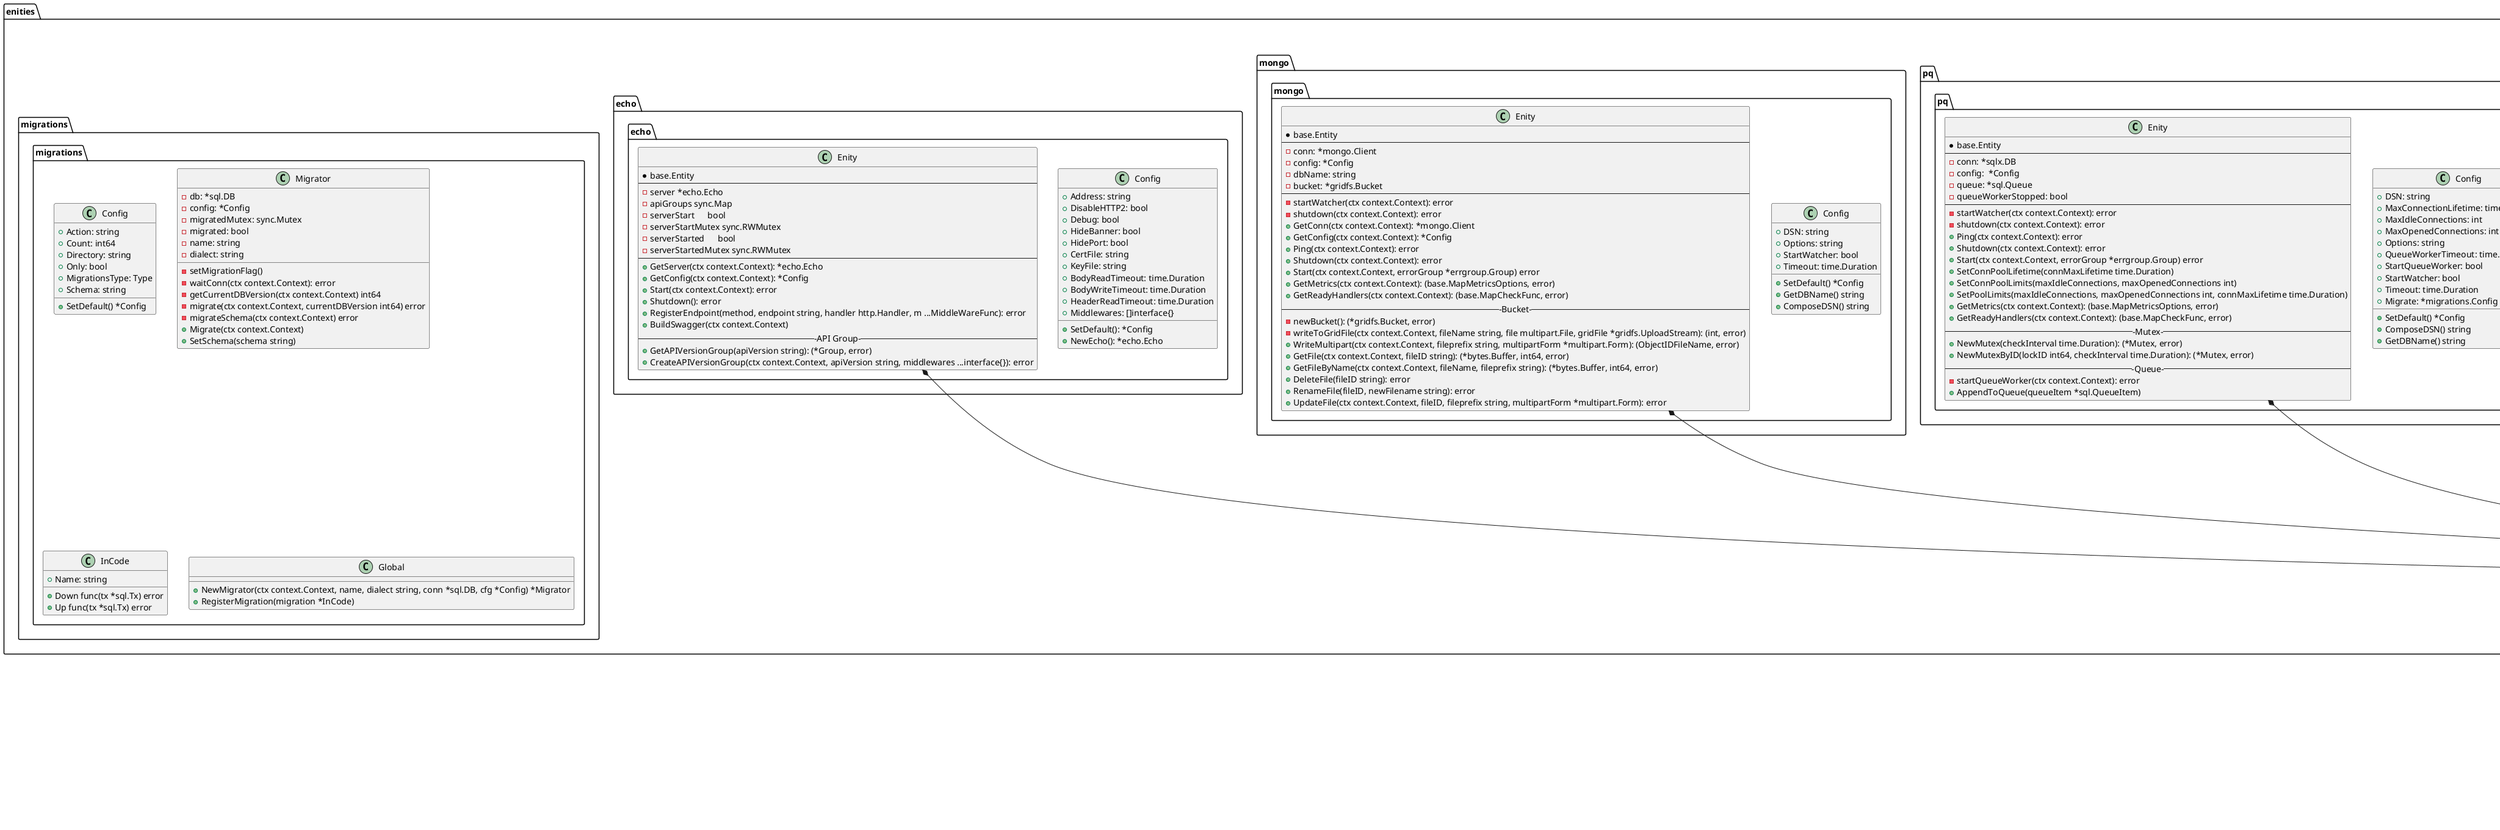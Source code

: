 @startuml go-garage

package base {
    class base.StatsStorage {
        -readyCheck: MapCheckFunc
        -aliveCheck: MapCheckFunc
        -metrics: MapMetricsOptions
        -metricsMutex: sync.RWMutex
        +GetAliveHandlers(ctx context.Context) MapCheckFunc
        +GetMetrics(ctx context.Context) MapMetricsOptions 
        +GetReadyHandlers(ctx context.Context) MapCheckFunc
    }

    class base.Enity {
        *StatsStorage
        ---
        -name: string
        -providerName: string
        -shuttingDown: bool
        -watcherStopped: bool
        ---
        +GetName(): string
        +GetFullName(): string
        +IsShuttingDown(): bool
        +SetShuttingDown(v bool)
        +IsWatcherStopped(): bool
        +SetWatcherStopped(v bool)
        +GetLogger(ctx context.Context): *zerolog.Logger
    }

    base.Enity *-- base.StatsStorage
}

package app {
    interface app.EnityGateway {
        +Shutdown(ctx context.Context): error
        +Start(ctx context.Context): error
        +GetMetrics(ctx context.Context): (MapMetricsOptions, error)
        +GetAliveHandlers(ctx context.Context): (MapCheckFunc, error)
        +GetReadyHandlers(ctx context.Context): (MapCheckFunc, error)
    }

    class app.Manager {
        *base.StatsStorage
        ---
        -entitys: sync.Map
        -errAnswer(ctx context.Context, w http.ResponseWriter, msg, code string)
        -readyCheckHandler(w http.ResponseWriter, r *http.Request)
        -aliveCheckHandler(w http.ResponseWriter, r *http.Request)
        -prometheusMiddleware(handler http.Handler) http.Handler
	    -statsHTTPEnityName: string
        +Add(ctx context.Context, enityName string, enity EnityGateway): error
        +Get(ctx context.Context, enityName string): (EnityGateway, error)
        +Range(ctx context.Context, f func(k, v interface{}) bool) error
        +Shutdown(ctx context.Context): error
        +Start(ctx context.Context): error
        +Loop(ctx context.Context): error
    }
}

package enities {
    package redis {
        class redis.Mutex {
            -conn: *rejson.Client
            -lockKey: string
            -lockValue: string
            -checkInterval: time.Duration
            -expire: time.Duration
            -locked: bool
            -mu: sync.RWMutex
            -commonLock(ctx context.Context): (err error)
            -commonUnlock(ctx context.Context): (err error)
            -commonExtend(ctx context.Context, timeout time.Duration): (err error)
            +Lock(ctx context.Context): (err error)
            +Unlock(ctx context.Context): (err error)
            +Extend(ctx context.Context, timeout time.Duration): (err error)
        }

        class redis.Config {
            +DSN: string
            +MaxConnectionLifetime: time.Duration
            +MinIdleConnections: int
            +MaxOpenedConnections: int
            +StartWatcher: bool
            +Timeout: time.Duration
            +KeyPrefix: string
            +ClearTime: time.Duration
            +SetDefault(): *Config
            +GetOptions(): (*redis.Options, error)
        }

        class redis.Enity {
            *base.Entity
            ---
            -conn: *rejson.Client
            -config: *Config
            -startWatcher(ctx context.Context)
            ---
            -shutdown(ctx context.Context) error
            -watcher(ctx context.Context) bool
            +Ping(ctx context.Context) error
            +GetConn(): *rejson.Client
            +GetConfig(): *Config
            +Shutdown(ctx context.Context) error
            +Start(ctx context.Context) error
            +SetConnPoolLifetime(connMaxLifetime time.Duration)
            +SetConnPoolLimits(minIdleConnections, maxOpenedConnections int)
            +WaitForEstablishing(ctx context.Context)
            +Get(ctx context.Context, key string, value interface{}): error
            +JSONGet(ctx context.Context, key, path string, value interface{})
            +Set(ctx context.Context, key string, value interface{}): error
            +SetNX(ctx context.Context, key string, value interface{}): error
            +JSONSet(ctx context.Context, key, path, json string): error
            +JSONSetNX(ctx context.Context, key, path, json string): error
            +Delete(ctx context.Context, key string): error
            +Size(ctx context.Context): (int, error)
            +GetMetrics(ctx context.Context): (base.MapMetricsOptions, error)
            +GetReadyHandlers(ctx context.Context): (base.MapCheckFunc, error)
            ---Mutex---
            +NewMutex(expire, checkInterval time.Duration): (*Mutex, error)
            +NewMutexByID(lockID string, expire, checkInterval time.Duration): (*Mutex, error)
        }

        redis.Enity *-- base.Enity
    }

    package pq {
        class pq.Config {
            +DSN: string
            +MaxConnectionLifetime: time.Duration
            +MaxIdleConnections: int
            +MaxOpenedConnections: int
            +Options: string
            +QueueWorkerTimeout: time.Duration
            +StartQueueWorker: bool
            +StartWatcher: bool
            +Timeout: time.Duration
            +Migrate: *migrations.Config
            +SetDefault() *Config
            +ComposeDSN() string
            +GetDBName() string
        }

        class pq.Enity {
            *base.Entity
            ---
            -conn: *sqlx.DB
            -config:  *Config
            -queue: *sql.Queue
            -queueWorkerStopped: bool
            ---
            -startWatcher(ctx context.Context): error
            -shutdown(ctx context.Context): error
            +Ping(ctx context.Context): error
            +Shutdown(ctx context.Context): error
            +Start(ctx context.Context, errorGroup *errgroup.Group) error
            +SetConnPoolLifetime(connMaxLifetime time.Duration)
            +SetConnPoolLimits(maxIdleConnections, maxOpenedConnections int)
            +SetPoolLimits(maxIdleConnections, maxOpenedConnections int, connMaxLifetime time.Duration)
            +GetMetrics(ctx context.Context): (base.MapMetricsOptions, error)
            +GetReadyHandlers(ctx context.Context): (base.MapCheckFunc, error)
            ---Mutex---
            +NewMutex(checkInterval time.Duration): (*Mutex, error)
            +NewMutexByID(lockID int64, checkInterval time.Duration): (*Mutex, error)
            ---Queue---
            -startQueueWorker(ctx context.Context): error
            +AppendToQueue(queueItem *sql.QueueItem)
        }

        pq.Enity *-- base.Enity
    }

    package migrations {
        class migrations.Config {
            +Action: string
            +Count: int64
            +Directory: string
            +Only: bool
            +MigrationsType: Type
            +Schema: string
            +SetDefault() *Config
        }

        class migrations.Migrator {
            -db: *sql.DB
            -config: *Config
            -migratedMutex: sync.Mutex
            -migrated: bool
            -name: string
            -dialect: string
            -setMigrationFlag()
            -waitConn(ctx context.Context): error
            -getCurrentDBVersion(ctx context.Context) int64
            -migrate(ctx context.Context, currentDBVersion int64) error
            -migrateSchema(ctx context.Context) error
            +Migrate(ctx context.Context)
            +SetSchema(schema string)
        }

        class migrations.InCode {
            +Name: string
            +Down func(tx *sql.Tx) error
            +Up func(tx *sql.Tx) error
        }

        class migrations.Global {
            +NewMigrator(ctx context.Context, name, dialect string, conn *sql.DB, cfg *Config) *Migrator
            +RegisterMigration(migration *InCode)
        }
    }

    package mongo {
        class mongo.Config {
            +DSN: string
            +Options: string
            +StartWatcher: bool
            +Timeout: time.Duration
            +SetDefault() *Config
            +GetDBName() string
            +ComposeDSN() string
        }

        class mongo.Enity {
            *base.Entity
            ---
            -conn: *mongo.Client
            -config: *Config
            -dbName: string
            -bucket: *gridfs.Bucket
            ---
            -startWatcher(ctx context.Context): error
            -shutdown(ctx context.Context): error
            +GetConn(ctx context.Context): *mongo.Client
            +GetConfig(ctx context.Context): *Config
            +Ping(ctx context.Context): error
            +Shutdown(ctx context.Context): error
            +Start(ctx context.Context, errorGroup *errgroup.Group) error
            +GetMetrics(ctx context.Context): (base.MapMetricsOptions, error)
            +GetReadyHandlers(ctx context.Context): (base.MapCheckFunc, error)
            ---Bucket---
            -newBucket(): (*gridfs.Bucket, error)
            -writeToGridFile(ctx context.Context, fileName string, file multipart.File, gridFile *gridfs.UploadStream): (int, error)
            +WriteMultipart(ctx context.Context, fileprefix string, multipartForm *multipart.Form): (ObjectIDFileName, error)
            +GetFile(ctx context.Context, fileID string): (*bytes.Buffer, int64, error)
            +GetFileByName(ctx context.Context, fileName, fileprefix string): (*bytes.Buffer, int64, error)
            +DeleteFile(fileID string): error
            +RenameFile(fileID, newFilename string): error
            +UpdateFile(ctx context.Context, fileID, fileprefix string, multipartForm *multipart.Form): error
        }

        mongo.Enity *-- base.Enity
    }

    package echo {
        class echo.Config {
            +Address: string
            +DisableHTTP2: bool
            +Debug: bool
            +HideBanner: bool
            +HidePort: bool
            +CertFile: string
            +KeyFile: string
            +BodyReadTimeout: time.Duration
            +BodyWriteTimeout: time.Duration
            +HeaderReadTimeout: time.Duration
            +Middlewares: []interface{}
            +SetDefault(): *Config
            +NewEcho(): *echo.Echo
        }

        class echo.Enity {
            *base.Entity
            ---
            -server *echo.Echo
            -apiGroups sync.Map
            -serverStart      bool
            -serverStartMutex sync.RWMutex
            -serverStarted      bool
            -serverStartedMutex sync.RWMutex
            ---
            +GetServer(ctx context.Context): *echo.Echo
            +GetConfig(ctx context.Context): *Config
            +Start(ctx context.Context): error
            +Shutdown(): error
            +RegisterEndpoint(method, endpoint string, handler http.Handler, m ...MiddleWareFunc): error
            +BuildSwagger(ctx context.Context)
            ---API Group---
            +GetAPIVersionGroup(apiVersion string): (*Group, error)
            +CreateAPIVersionGroup(ctx context.Context, apiVersion string, middlewares ...interface{}): error
        }

        echo.Enity *-- base.Enity
    }
}


@enduml